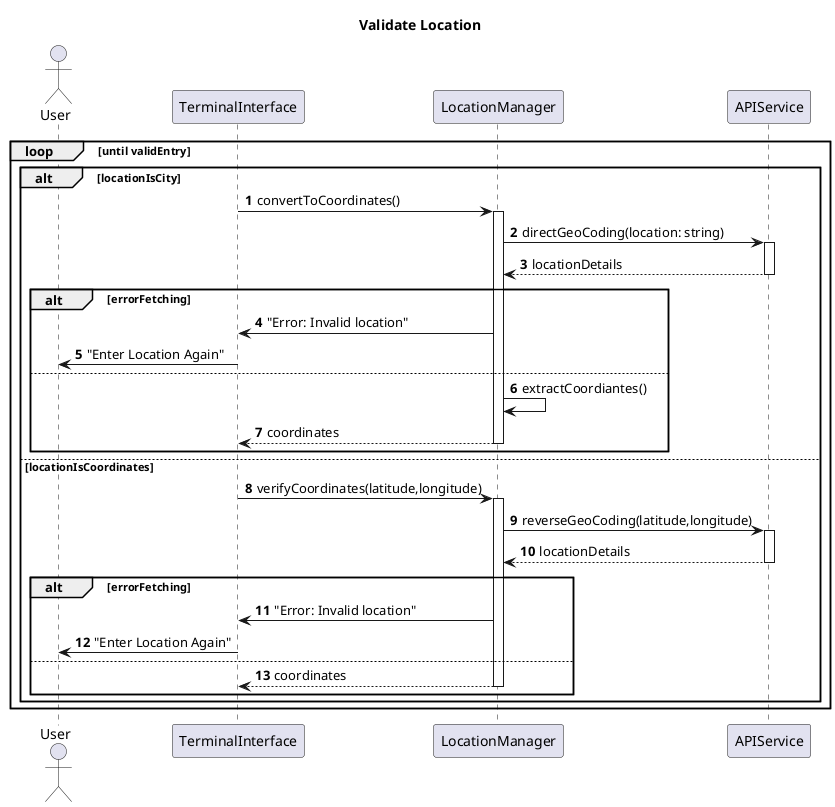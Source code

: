 @startuml
title Validate Location
autonumber
actor User
participant TerminalInterface
participant LocationManager
participant APIService

loop until validEntry

    alt locationIsCity
        TerminalInterface -> LocationManager: convertToCoordinates()
        activate LocationManager
        LocationManager -> APIService: directGeoCoding(location: string)
        activate APIService
        APIService --> LocationManager: locationDetails
        deactivate APIService
       
        alt errorFetching
             LocationManager -> TerminalInterface: "Error: Invalid location"
             TerminalInterface -> User: "Enter Location Again"
             
        else

        LocationManager -> LocationManager: extractCoordiantes()
        LocationManager --> TerminalInterface: coordinates
        deactivate LocationManager
        
        end

    else locationIsCoordinates
        TerminalInterface -> LocationManager: verifyCoordinates(latitude,longitude)
        activate LocationManager
        LocationManager -> APIService: reverseGeoCoding(latitude,longitude)
        activate APIService
        APIService --> LocationManager: locationDetails
        deactivate APIService
        
        alt errorFetching
             LocationManager -> TerminalInterface: "Error: Invalid location"
             TerminalInterface -> User: "Enter Location Again"
             
        else        

        deactivate APIService
        LocationManager --> TerminalInterface: coordinates
        deactivate LocationManager

        end    
            
    end

end
